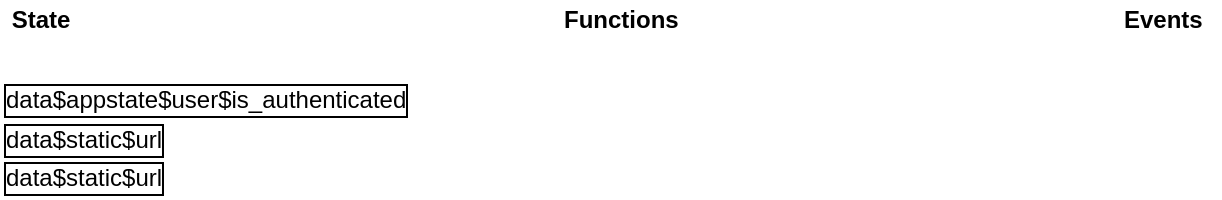 <mxfile version="16.5.1" type="device"><diagram id="yW2ckVhiJ8_eU89z9AaY" name="Page-1"><mxGraphModel dx="539" dy="376" grid="1" gridSize="10" guides="1" tooltips="1" connect="1" arrows="1" fold="1" page="1" pageScale="1" pageWidth="760" pageHeight="285" math="0" shadow="0"><root><mxCell id="0"/><mxCell id="1" parent="0"/><mxCell id="Wj2YkuFi6zrbO4YOQve9-1" value="data$appstate$user$is_authenticated" style="text;html=1;align=left;verticalAlign=middle;resizable=0;points=[];autosize=1;strokeColor=none;fillColor=none;labelBorderColor=default;spacingTop=0;spacing=2;" vertex="1" parent="1"><mxGeometry y="40" width="220" height="20" as="geometry"/></mxCell><mxCell id="Wj2YkuFi6zrbO4YOQve9-2" value="data$static$url" style="text;html=1;align=left;verticalAlign=middle;resizable=0;points=[];autosize=1;strokeColor=none;fillColor=none;labelBorderColor=default;" vertex="1" parent="1"><mxGeometry y="60" width="90" height="20" as="geometry"/></mxCell><mxCell id="Wj2YkuFi6zrbO4YOQve9-3" value="&lt;b&gt;State&lt;/b&gt;" style="text;html=1;align=center;verticalAlign=middle;resizable=0;points=[];autosize=1;strokeColor=none;fillColor=none;" vertex="1" parent="1"><mxGeometry width="40" height="20" as="geometry"/></mxCell><mxCell id="Wj2YkuFi6zrbO4YOQve9-4" value="&lt;b&gt;Events&lt;/b&gt;" style="text;html=1;align=left;verticalAlign=middle;resizable=0;points=[];autosize=1;strokeColor=none;fillColor=none;" vertex="1" parent="1"><mxGeometry x="560" width="50" height="20" as="geometry"/></mxCell><mxCell id="Wj2YkuFi6zrbO4YOQve9-5" value="&lt;b&gt;Functions&lt;/b&gt;" style="text;html=1;align=left;verticalAlign=middle;resizable=0;points=[];autosize=1;strokeColor=none;fillColor=none;" vertex="1" parent="1"><mxGeometry x="280" width="70" height="20" as="geometry"/></mxCell><mxCell id="Wj2YkuFi6zrbO4YOQve9-6" value="data$static$url" style="text;html=1;align=left;verticalAlign=middle;resizable=0;points=[];autosize=1;strokeColor=none;fillColor=none;labelBorderColor=default;" vertex="1" parent="1"><mxGeometry y="79" width="90" height="20" as="geometry"/></mxCell></root></mxGraphModel></diagram></mxfile>
